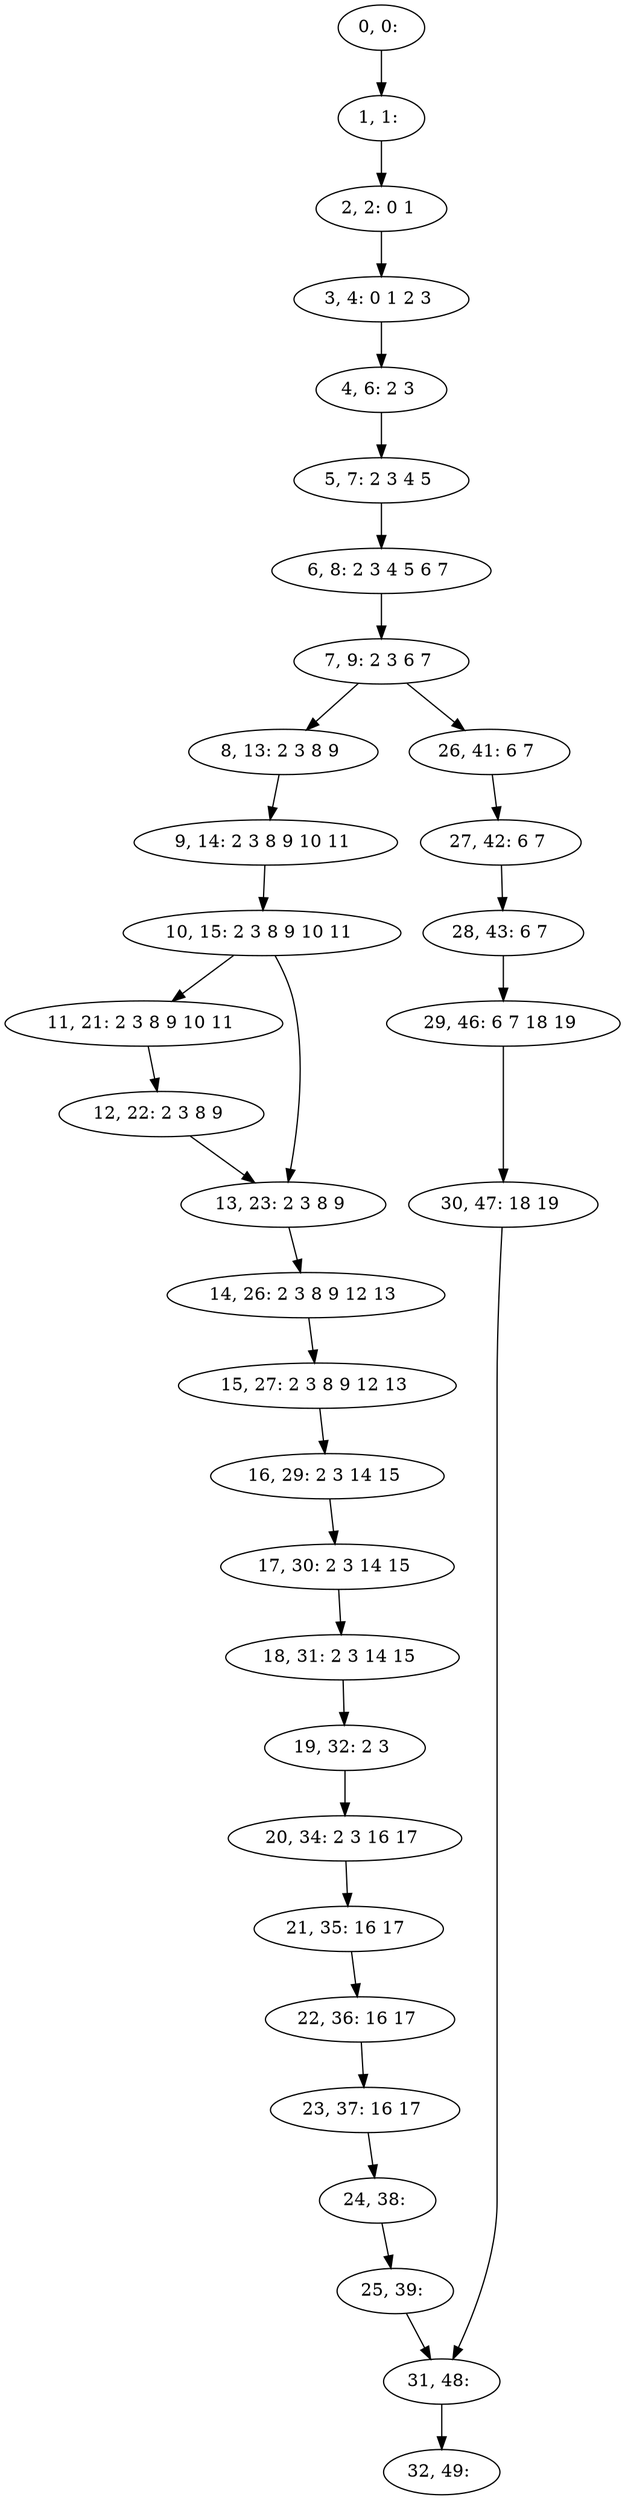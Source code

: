 digraph G {
0[label="0, 0: "];
1[label="1, 1: "];
2[label="2, 2: 0 1 "];
3[label="3, 4: 0 1 2 3 "];
4[label="4, 6: 2 3 "];
5[label="5, 7: 2 3 4 5 "];
6[label="6, 8: 2 3 4 5 6 7 "];
7[label="7, 9: 2 3 6 7 "];
8[label="8, 13: 2 3 8 9 "];
9[label="9, 14: 2 3 8 9 10 11 "];
10[label="10, 15: 2 3 8 9 10 11 "];
11[label="11, 21: 2 3 8 9 10 11 "];
12[label="12, 22: 2 3 8 9 "];
13[label="13, 23: 2 3 8 9 "];
14[label="14, 26: 2 3 8 9 12 13 "];
15[label="15, 27: 2 3 8 9 12 13 "];
16[label="16, 29: 2 3 14 15 "];
17[label="17, 30: 2 3 14 15 "];
18[label="18, 31: 2 3 14 15 "];
19[label="19, 32: 2 3 "];
20[label="20, 34: 2 3 16 17 "];
21[label="21, 35: 16 17 "];
22[label="22, 36: 16 17 "];
23[label="23, 37: 16 17 "];
24[label="24, 38: "];
25[label="25, 39: "];
26[label="26, 41: 6 7 "];
27[label="27, 42: 6 7 "];
28[label="28, 43: 6 7 "];
29[label="29, 46: 6 7 18 19 "];
30[label="30, 47: 18 19 "];
31[label="31, 48: "];
32[label="32, 49: "];
0->1 ;
1->2 ;
2->3 ;
3->4 ;
4->5 ;
5->6 ;
6->7 ;
7->8 ;
7->26 ;
8->9 ;
9->10 ;
10->11 ;
10->13 ;
11->12 ;
12->13 ;
13->14 ;
14->15 ;
15->16 ;
16->17 ;
17->18 ;
18->19 ;
19->20 ;
20->21 ;
21->22 ;
22->23 ;
23->24 ;
24->25 ;
25->31 ;
26->27 ;
27->28 ;
28->29 ;
29->30 ;
30->31 ;
31->32 ;
}
